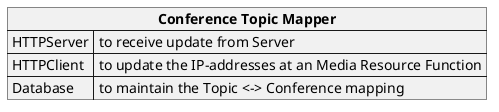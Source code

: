 @startuml conftopicmapper
json "<b>Conference Topic Mapper" as CFM {
    "HTTPServer": "to receive update from Server",
    "HTTPClient": "to update the IP-addresses at an Media Resource Function",
    "Database": "to maintain the Topic <-> Conference mapping"
}
@enduml